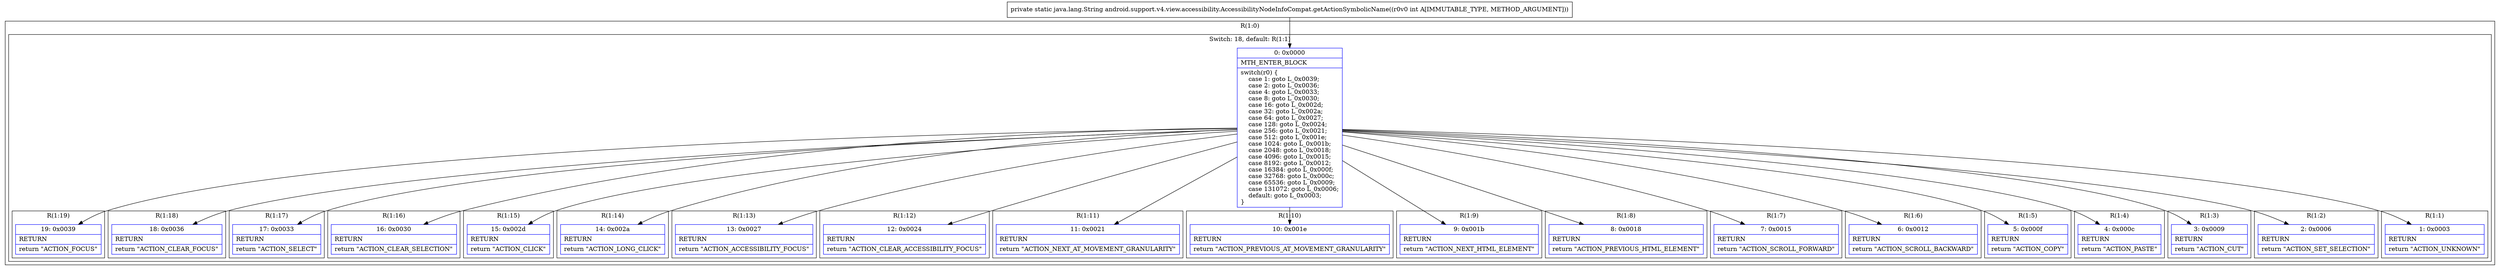 digraph "CFG forandroid.support.v4.view.accessibility.AccessibilityNodeInfoCompat.getActionSymbolicName(I)Ljava\/lang\/String;" {
subgraph cluster_Region_1292825665 {
label = "R(1:0)";
node [shape=record,color=blue];
subgraph cluster_SwitchRegion_1724121090 {
label = "Switch: 18, default: R(1:1)";
node [shape=record,color=blue];
Node_0 [shape=record,label="{0\:\ 0x0000|MTH_ENTER_BLOCK\l|switch(r0) \{\l    case 1: goto L_0x0039;\l    case 2: goto L_0x0036;\l    case 4: goto L_0x0033;\l    case 8: goto L_0x0030;\l    case 16: goto L_0x002d;\l    case 32: goto L_0x002a;\l    case 64: goto L_0x0027;\l    case 128: goto L_0x0024;\l    case 256: goto L_0x0021;\l    case 512: goto L_0x001e;\l    case 1024: goto L_0x001b;\l    case 2048: goto L_0x0018;\l    case 4096: goto L_0x0015;\l    case 8192: goto L_0x0012;\l    case 16384: goto L_0x000f;\l    case 32768: goto L_0x000c;\l    case 65536: goto L_0x0009;\l    case 131072: goto L_0x0006;\l    default: goto L_0x0003;\l\}\l}"];
subgraph cluster_Region_1902522777 {
label = "R(1:19)";
node [shape=record,color=blue];
Node_19 [shape=record,label="{19\:\ 0x0039|RETURN\l|return \"ACTION_FOCUS\"\l}"];
}
subgraph cluster_Region_861745321 {
label = "R(1:18)";
node [shape=record,color=blue];
Node_18 [shape=record,label="{18\:\ 0x0036|RETURN\l|return \"ACTION_CLEAR_FOCUS\"\l}"];
}
subgraph cluster_Region_164324991 {
label = "R(1:17)";
node [shape=record,color=blue];
Node_17 [shape=record,label="{17\:\ 0x0033|RETURN\l|return \"ACTION_SELECT\"\l}"];
}
subgraph cluster_Region_1338618708 {
label = "R(1:16)";
node [shape=record,color=blue];
Node_16 [shape=record,label="{16\:\ 0x0030|RETURN\l|return \"ACTION_CLEAR_SELECTION\"\l}"];
}
subgraph cluster_Region_258193869 {
label = "R(1:15)";
node [shape=record,color=blue];
Node_15 [shape=record,label="{15\:\ 0x002d|RETURN\l|return \"ACTION_CLICK\"\l}"];
}
subgraph cluster_Region_1432422640 {
label = "R(1:14)";
node [shape=record,color=blue];
Node_14 [shape=record,label="{14\:\ 0x002a|RETURN\l|return \"ACTION_LONG_CLICK\"\l}"];
}
subgraph cluster_Region_130770109 {
label = "R(1:13)";
node [shape=record,color=blue];
Node_13 [shape=record,label="{13\:\ 0x0027|RETURN\l|return \"ACTION_ACCESSIBILITY_FOCUS\"\l}"];
}
subgraph cluster_Region_85599235 {
label = "R(1:12)";
node [shape=record,color=blue];
Node_12 [shape=record,label="{12\:\ 0x0024|RETURN\l|return \"ACTION_CLEAR_ACCESSIBILITY_FOCUS\"\l}"];
}
subgraph cluster_Region_388319420 {
label = "R(1:11)";
node [shape=record,color=blue];
Node_11 [shape=record,label="{11\:\ 0x0021|RETURN\l|return \"ACTION_NEXT_AT_MOVEMENT_GRANULARITY\"\l}"];
}
subgraph cluster_Region_1247732768 {
label = "R(1:10)";
node [shape=record,color=blue];
Node_10 [shape=record,label="{10\:\ 0x001e|RETURN\l|return \"ACTION_PREVIOUS_AT_MOVEMENT_GRANULARITY\"\l}"];
}
subgraph cluster_Region_384601946 {
label = "R(1:9)";
node [shape=record,color=blue];
Node_9 [shape=record,label="{9\:\ 0x001b|RETURN\l|return \"ACTION_NEXT_HTML_ELEMENT\"\l}"];
}
subgraph cluster_Region_1115851704 {
label = "R(1:8)";
node [shape=record,color=blue];
Node_8 [shape=record,label="{8\:\ 0x0018|RETURN\l|return \"ACTION_PREVIOUS_HTML_ELEMENT\"\l}"];
}
subgraph cluster_Region_2145340412 {
label = "R(1:7)";
node [shape=record,color=blue];
Node_7 [shape=record,label="{7\:\ 0x0015|RETURN\l|return \"ACTION_SCROLL_FORWARD\"\l}"];
}
subgraph cluster_Region_1109254083 {
label = "R(1:6)";
node [shape=record,color=blue];
Node_6 [shape=record,label="{6\:\ 0x0012|RETURN\l|return \"ACTION_SCROLL_BACKWARD\"\l}"];
}
subgraph cluster_Region_821628549 {
label = "R(1:5)";
node [shape=record,color=blue];
Node_5 [shape=record,label="{5\:\ 0x000f|RETURN\l|return \"ACTION_COPY\"\l}"];
}
subgraph cluster_Region_1718652009 {
label = "R(1:4)";
node [shape=record,color=blue];
Node_4 [shape=record,label="{4\:\ 0x000c|RETURN\l|return \"ACTION_PASTE\"\l}"];
}
subgraph cluster_Region_1668660208 {
label = "R(1:3)";
node [shape=record,color=blue];
Node_3 [shape=record,label="{3\:\ 0x0009|RETURN\l|return \"ACTION_CUT\"\l}"];
}
subgraph cluster_Region_1337627546 {
label = "R(1:2)";
node [shape=record,color=blue];
Node_2 [shape=record,label="{2\:\ 0x0006|RETURN\l|return \"ACTION_SET_SELECTION\"\l}"];
}
subgraph cluster_Region_927936974 {
label = "R(1:1)";
node [shape=record,color=blue];
Node_1 [shape=record,label="{1\:\ 0x0003|RETURN\l|return \"ACTION_UNKNOWN\"\l}"];
}
}
}
MethodNode[shape=record,label="{private static java.lang.String android.support.v4.view.accessibility.AccessibilityNodeInfoCompat.getActionSymbolicName((r0v0 int A[IMMUTABLE_TYPE, METHOD_ARGUMENT])) }"];
MethodNode -> Node_0;
Node_0 -> Node_1;
Node_0 -> Node_2;
Node_0 -> Node_3;
Node_0 -> Node_4;
Node_0 -> Node_5;
Node_0 -> Node_6;
Node_0 -> Node_7;
Node_0 -> Node_8;
Node_0 -> Node_9;
Node_0 -> Node_10;
Node_0 -> Node_11;
Node_0 -> Node_12;
Node_0 -> Node_13;
Node_0 -> Node_14;
Node_0 -> Node_15;
Node_0 -> Node_16;
Node_0 -> Node_17;
Node_0 -> Node_18;
Node_0 -> Node_19;
}

